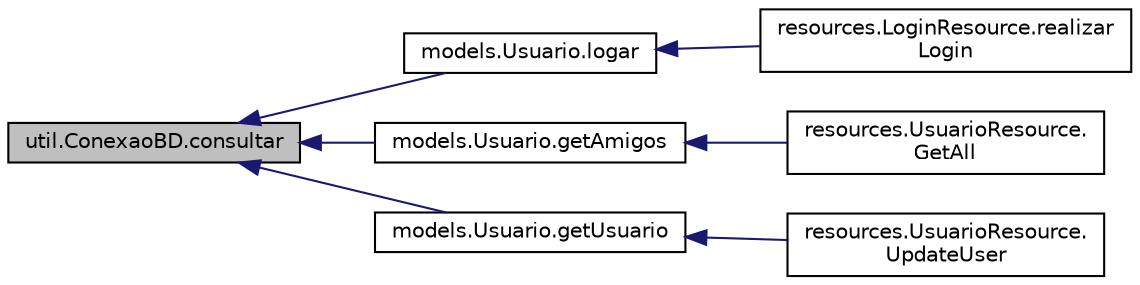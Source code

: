 digraph "util.ConexaoBD.consultar"
{
  edge [fontname="Helvetica",fontsize="10",labelfontname="Helvetica",labelfontsize="10"];
  node [fontname="Helvetica",fontsize="10",shape=record];
  rankdir="LR";
  Node1 [label="util.ConexaoBD.consultar",height=0.2,width=0.4,color="black", fillcolor="grey75", style="filled", fontcolor="black"];
  Node1 -> Node2 [dir="back",color="midnightblue",fontsize="10",style="solid",fontname="Helvetica"];
  Node2 [label="models.Usuario.logar",height=0.2,width=0.4,color="black", fillcolor="white", style="filled",URL="$classmodels_1_1_usuario.html#ae664bd8ed0ff461509cb852a163374d5"];
  Node2 -> Node3 [dir="back",color="midnightblue",fontsize="10",style="solid",fontname="Helvetica"];
  Node3 [label="resources.LoginResource.realizar\lLogin",height=0.2,width=0.4,color="black", fillcolor="white", style="filled",URL="$classresources_1_1_login_resource.html#a2983ce3e2d7be8670effd487aaeb8907"];
  Node1 -> Node4 [dir="back",color="midnightblue",fontsize="10",style="solid",fontname="Helvetica"];
  Node4 [label="models.Usuario.getAmigos",height=0.2,width=0.4,color="black", fillcolor="white", style="filled",URL="$classmodels_1_1_usuario.html#a157e6e04de3d59ee691af208d1b3d6ac"];
  Node4 -> Node5 [dir="back",color="midnightblue",fontsize="10",style="solid",fontname="Helvetica"];
  Node5 [label="resources.UsuarioResource.\lGetAll",height=0.2,width=0.4,color="black", fillcolor="white", style="filled",URL="$classresources_1_1_usuario_resource.html#a921e30b0f3a658c9d32168afcb6cbf76"];
  Node1 -> Node6 [dir="back",color="midnightblue",fontsize="10",style="solid",fontname="Helvetica"];
  Node6 [label="models.Usuario.getUsuario",height=0.2,width=0.4,color="black", fillcolor="white", style="filled",URL="$classmodels_1_1_usuario.html#af8ed431222cc4e7e8fa27f64a8fa523f"];
  Node6 -> Node7 [dir="back",color="midnightblue",fontsize="10",style="solid",fontname="Helvetica"];
  Node7 [label="resources.UsuarioResource.\lUpdateUser",height=0.2,width=0.4,color="black", fillcolor="white", style="filled",URL="$classresources_1_1_usuario_resource.html#ac69671fef719260645b8b70a656f5ebf"];
}
